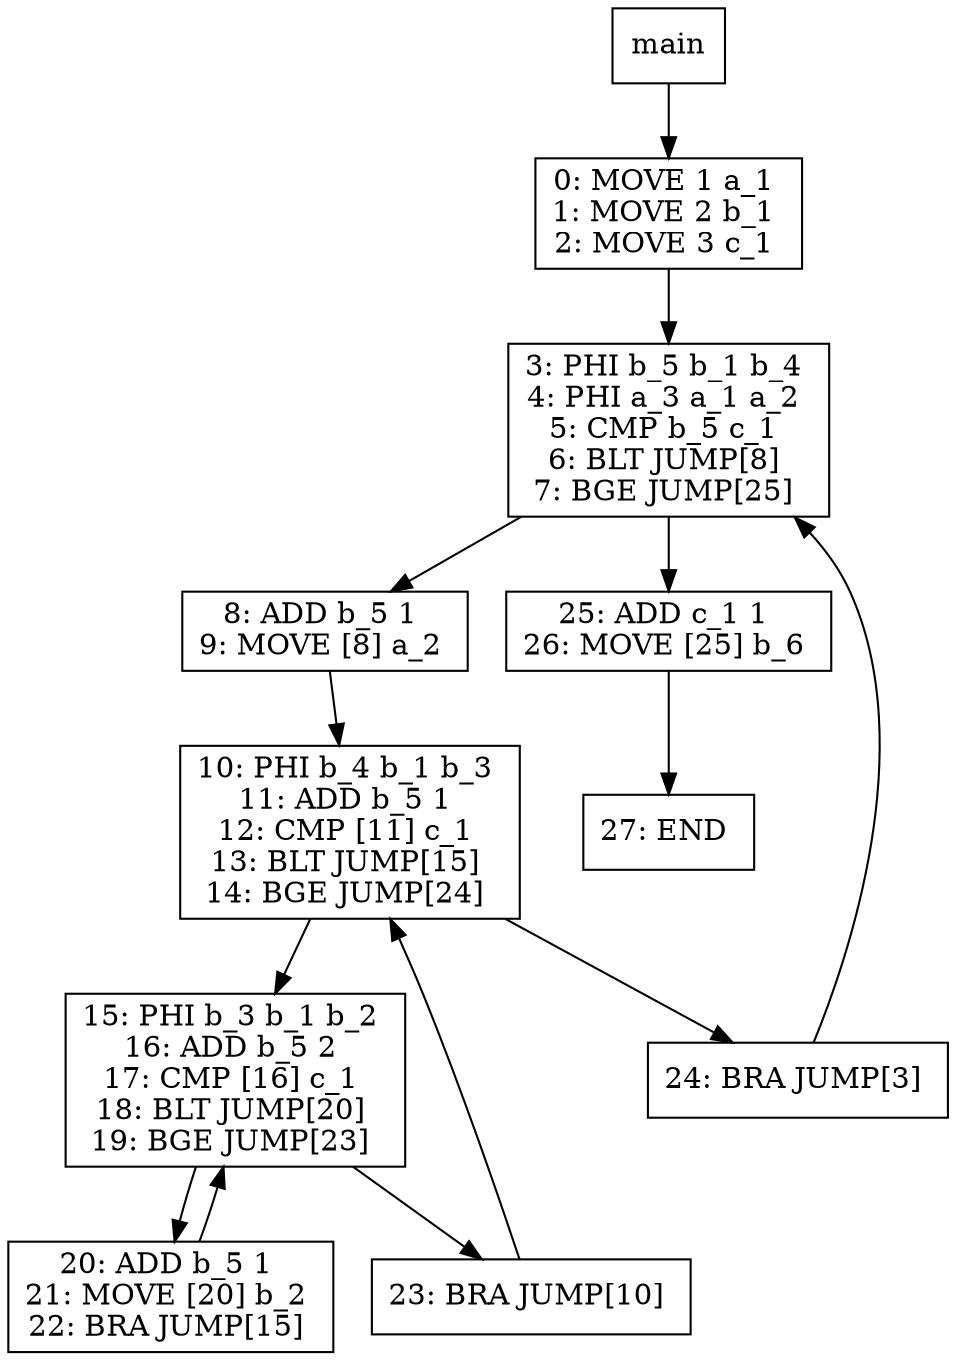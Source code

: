 digraph test022 {
node [shape=box]
1[label="main"]
1 -> 3
3[label="0: MOVE 1 a_1 
1: MOVE 2 b_1 
2: MOVE 3 c_1 
"]
3 -> 6
6[label="3: PHI b_5 b_1 b_4 
4: PHI a_3 a_1 a_2 
5: CMP b_5 c_1 
6: BLT JUMP[8] 
7: BGE JUMP[25] 
"]
6 -> 8
8[label="8: ADD b_5 1 
9: MOVE [8] a_2 
"]
8 -> 9
9[label="10: PHI b_4 b_1 b_3 
11: ADD b_5 1 
12: CMP [11] c_1 
13: BLT JUMP[15] 
14: BGE JUMP[24] 
"]
9 -> 11
11[label="15: PHI b_3 b_1 b_2 
16: ADD b_5 2 
17: CMP [16] c_1 
18: BLT JUMP[20] 
19: BGE JUMP[23] 
"]
11 -> 13
13[label="20: ADD b_5 1 
21: MOVE [20] b_2 
22: BRA JUMP[15] 
"]
13 -> 11
11 -> 12
12[label="23: BRA JUMP[10] 
"]
12 -> 9
9 -> 10
10[label="24: BRA JUMP[3] 
"]
10 -> 6
6 -> 7
7[label="25: ADD c_1 1 
26: MOVE [25] b_6 
"]
7 -> 15
15[label="27: END 
"]
}
